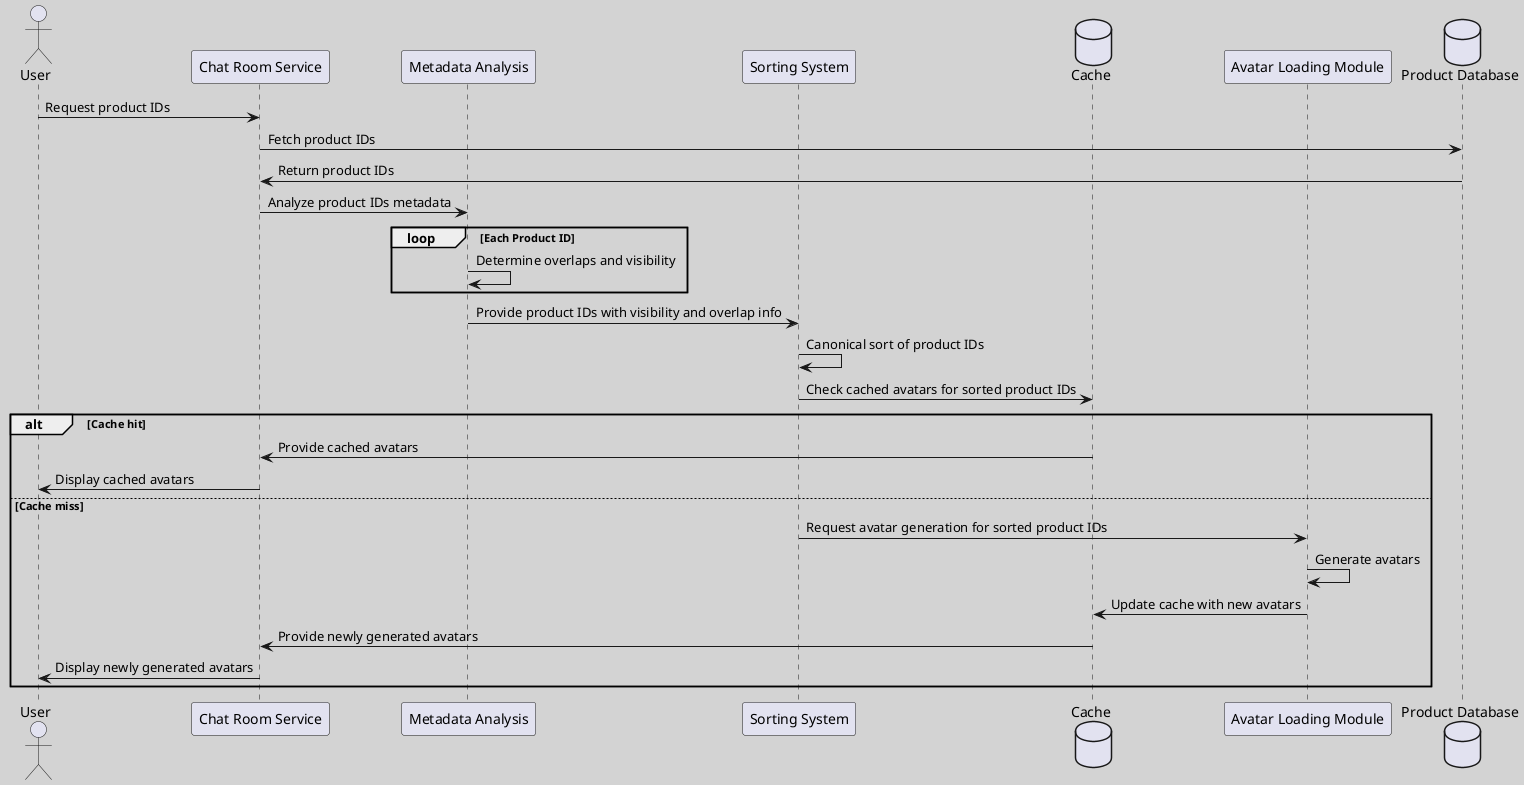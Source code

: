 @startuml
skinparam backgroundColor #D3D3D3

actor User
participant "Chat Room Service" as ChatRoomService
participant "Metadata Analysis" as MetadataAnalysis
participant "Sorting System" as SortingSystem
database "Cache" as Cache
participant "Avatar Loading Module" as AvatarLoading
database "Product Database" as ProductDB

User -> ChatRoomService: Request product IDs
ChatRoomService -> ProductDB: Fetch product IDs
ProductDB -> ChatRoomService: Return product IDs
ChatRoomService -> MetadataAnalysis: Analyze product IDs metadata
loop Each Product ID
    MetadataAnalysis -> MetadataAnalysis: Determine overlaps and visibility
end
MetadataAnalysis -> SortingSystem: Provide product IDs with visibility and overlap info
SortingSystem -> SortingSystem: Canonical sort of product IDs
SortingSystem -> Cache: Check cached avatars for sorted product IDs
alt Cache hit
    Cache -> ChatRoomService: Provide cached avatars
    ChatRoomService -> User: Display cached avatars
else Cache miss
    SortingSystem -> AvatarLoading: Request avatar generation for sorted product IDs
    AvatarLoading -> AvatarLoading: Generate avatars
    AvatarLoading -> Cache: Update cache with new avatars
    Cache -> ChatRoomService: Provide newly generated avatars
    ChatRoomService -> User: Display newly generated avatars
end
@enduml
